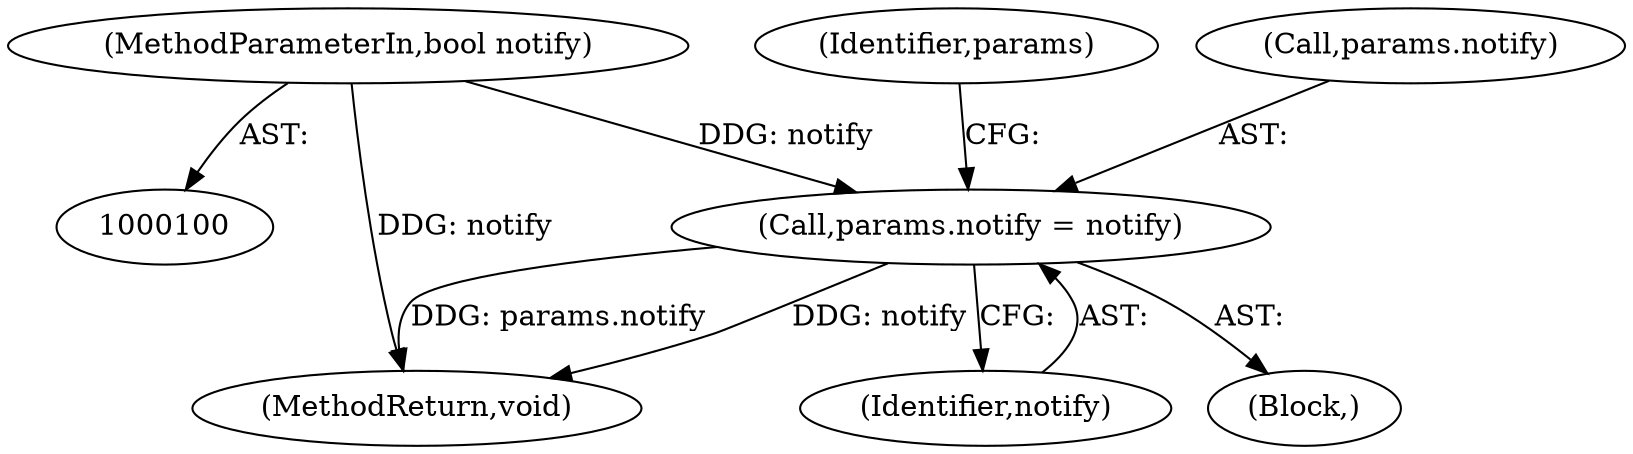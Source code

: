 digraph "1_Chrome_ea3d1d84be3d6f97bf50e76511c9e26af6895533_6@del" {
"1000182" [label="(Call,params.notify = notify)"];
"1000107" [label="(MethodParameterIn,bool notify)"];
"1000205" [label="(MethodReturn,void)"];
"1000182" [label="(Call,params.notify = notify)"];
"1000189" [label="(Identifier,params)"];
"1000186" [label="(Identifier,notify)"];
"1000107" [label="(MethodParameterIn,bool notify)"];
"1000111" [label="(Block,)"];
"1000183" [label="(Call,params.notify)"];
"1000182" -> "1000111"  [label="AST: "];
"1000182" -> "1000186"  [label="CFG: "];
"1000183" -> "1000182"  [label="AST: "];
"1000186" -> "1000182"  [label="AST: "];
"1000189" -> "1000182"  [label="CFG: "];
"1000182" -> "1000205"  [label="DDG: notify"];
"1000182" -> "1000205"  [label="DDG: params.notify"];
"1000107" -> "1000182"  [label="DDG: notify"];
"1000107" -> "1000100"  [label="AST: "];
"1000107" -> "1000205"  [label="DDG: notify"];
}
